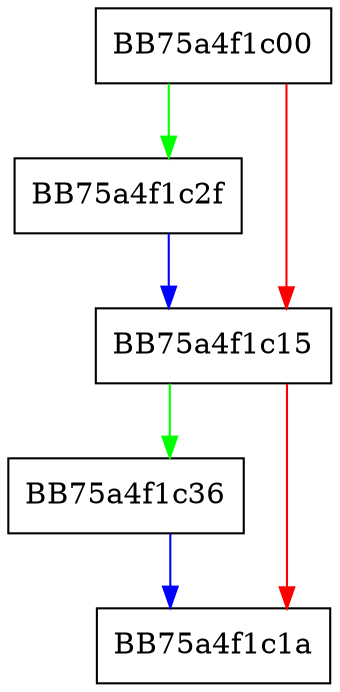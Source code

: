 digraph MatchExtension {
  node [shape="box"];
  graph [splines=ortho];
  BB75a4f1c00 -> BB75a4f1c2f [color="green"];
  BB75a4f1c00 -> BB75a4f1c15 [color="red"];
  BB75a4f1c15 -> BB75a4f1c36 [color="green"];
  BB75a4f1c15 -> BB75a4f1c1a [color="red"];
  BB75a4f1c2f -> BB75a4f1c15 [color="blue"];
  BB75a4f1c36 -> BB75a4f1c1a [color="blue"];
}